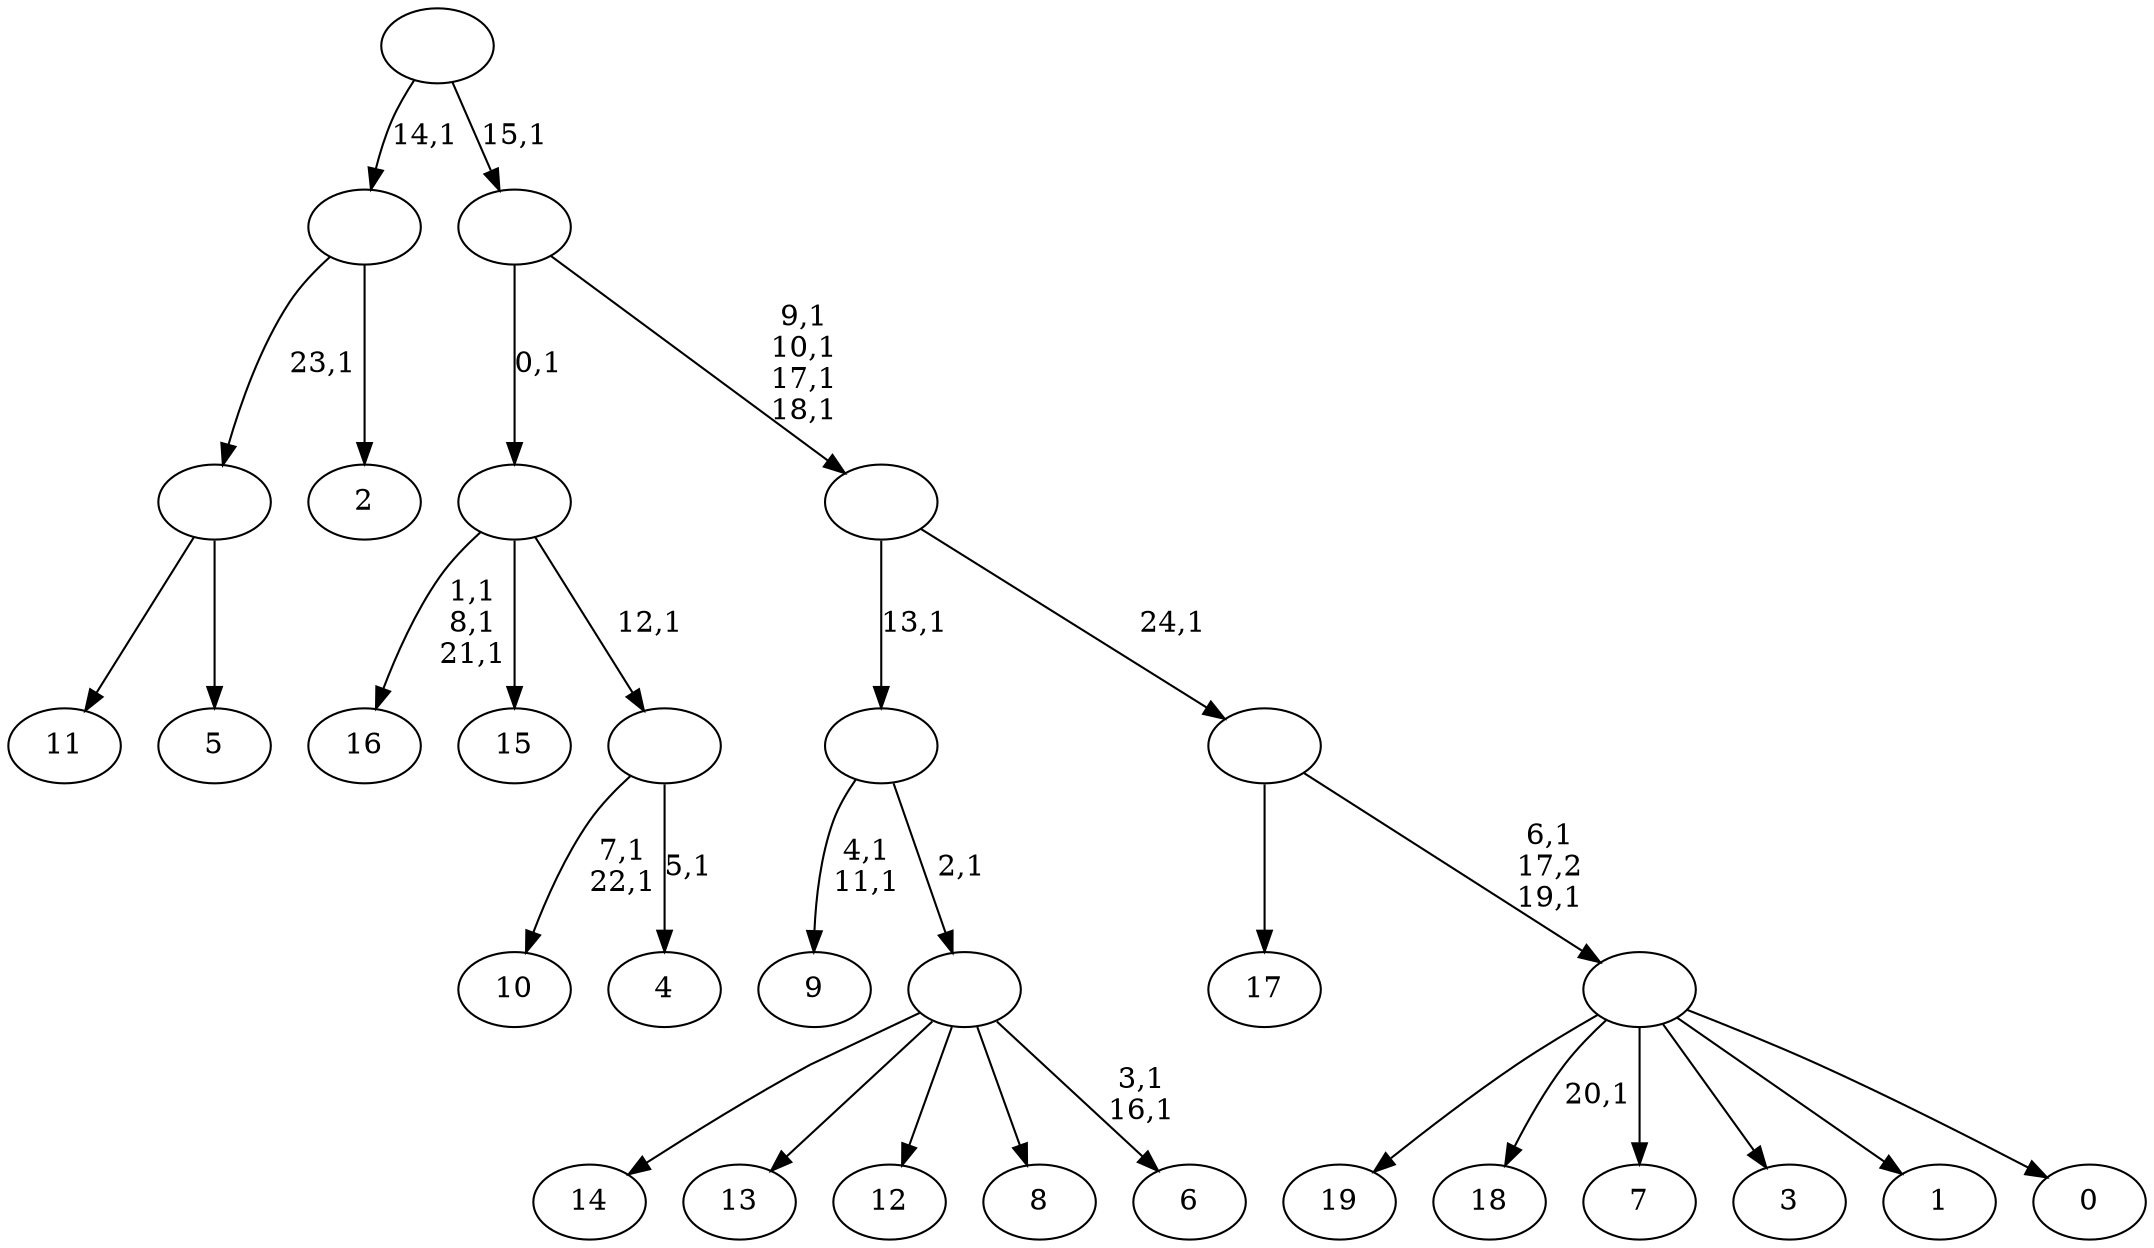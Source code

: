 digraph T {
	45 [label="19"]
	44 [label="18"]
	42 [label="17"]
	41 [label="16"]
	37 [label="15"]
	36 [label="14"]
	35 [label="13"]
	34 [label="12"]
	33 [label="11"]
	32 [label="10"]
	29 [label="9"]
	26 [label="8"]
	25 [label="7"]
	24 [label="6"]
	21 [label=""]
	20 [label=""]
	19 [label="5"]
	18 [label=""]
	17 [label="4"]
	15 [label=""]
	14 [label=""]
	13 [label="3"]
	12 [label="2"]
	11 [label=""]
	10 [label="1"]
	9 [label="0"]
	8 [label=""]
	6 [label=""]
	5 [label=""]
	1 [label=""]
	0 [label=""]
	21 -> 24 [label="3,1\n16,1"]
	21 -> 36 [label=""]
	21 -> 35 [label=""]
	21 -> 34 [label=""]
	21 -> 26 [label=""]
	20 -> 29 [label="4,1\n11,1"]
	20 -> 21 [label="2,1"]
	18 -> 33 [label=""]
	18 -> 19 [label=""]
	15 -> 17 [label="5,1"]
	15 -> 32 [label="7,1\n22,1"]
	14 -> 41 [label="1,1\n8,1\n21,1"]
	14 -> 37 [label=""]
	14 -> 15 [label="12,1"]
	11 -> 18 [label="23,1"]
	11 -> 12 [label=""]
	8 -> 44 [label="20,1"]
	8 -> 45 [label=""]
	8 -> 25 [label=""]
	8 -> 13 [label=""]
	8 -> 10 [label=""]
	8 -> 9 [label=""]
	6 -> 8 [label="6,1\n17,2\n19,1"]
	6 -> 42 [label=""]
	5 -> 20 [label="13,1"]
	5 -> 6 [label="24,1"]
	1 -> 5 [label="9,1\n10,1\n17,1\n18,1"]
	1 -> 14 [label="0,1"]
	0 -> 11 [label="14,1"]
	0 -> 1 [label="15,1"]
}
